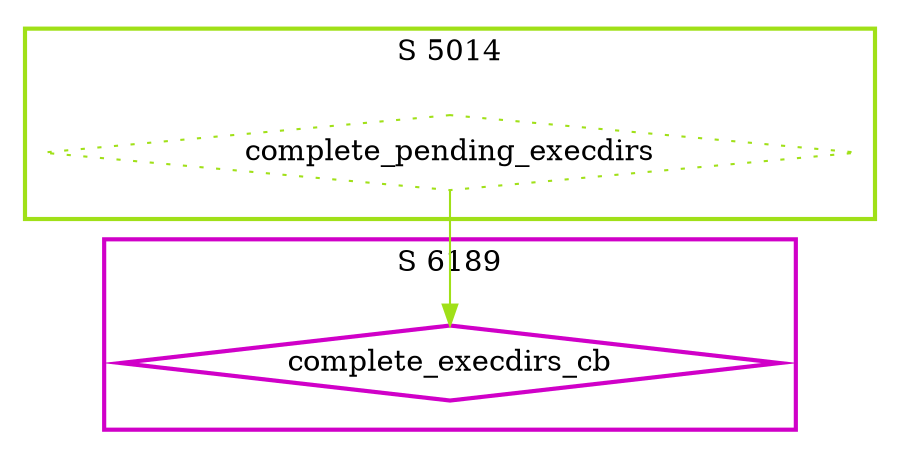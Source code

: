 digraph G {
  ratio=0.500000;
  "UV complete_pending_execdirs (5014)" [shape=diamond,
                                         label="complete_pending_execdirs",
                                         color="#A0E018", style=dotted];
  "UV complete_execdirs_cb (6189)" [shape=diamond,
                                    label="complete_execdirs_cb",
                                    color="#D000C8", style=bold];
  
  subgraph cluster_5014 { label="S 5014";
    color="#A0E018";
    style=bold;
    "UV complete_pending_execdirs (5014)"; };
  subgraph cluster_6189 { label="S 6189";
    color="#D000C8";
    style=bold;
    "UV complete_execdirs_cb (6189)"; };
  
  "UV complete_pending_execdirs (5014)" -> "UV complete_execdirs_cb (6189)" [
  color="#A0E018"];
  
  }